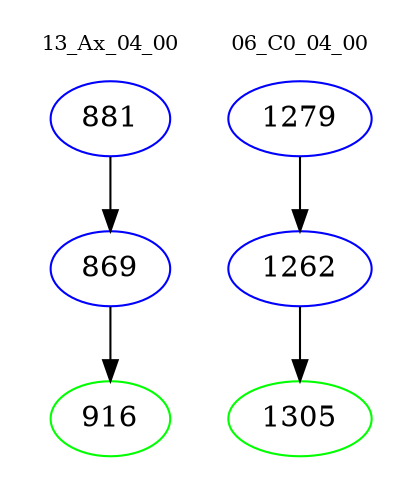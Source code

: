 digraph{
subgraph cluster_0 {
color = white
label = "13_Ax_04_00";
fontsize=10;
T0_881 [label="881", color="blue"]
T0_881 -> T0_869 [color="black"]
T0_869 [label="869", color="blue"]
T0_869 -> T0_916 [color="black"]
T0_916 [label="916", color="green"]
}
subgraph cluster_1 {
color = white
label = "06_C0_04_00";
fontsize=10;
T1_1279 [label="1279", color="blue"]
T1_1279 -> T1_1262 [color="black"]
T1_1262 [label="1262", color="blue"]
T1_1262 -> T1_1305 [color="black"]
T1_1305 [label="1305", color="green"]
}
}
